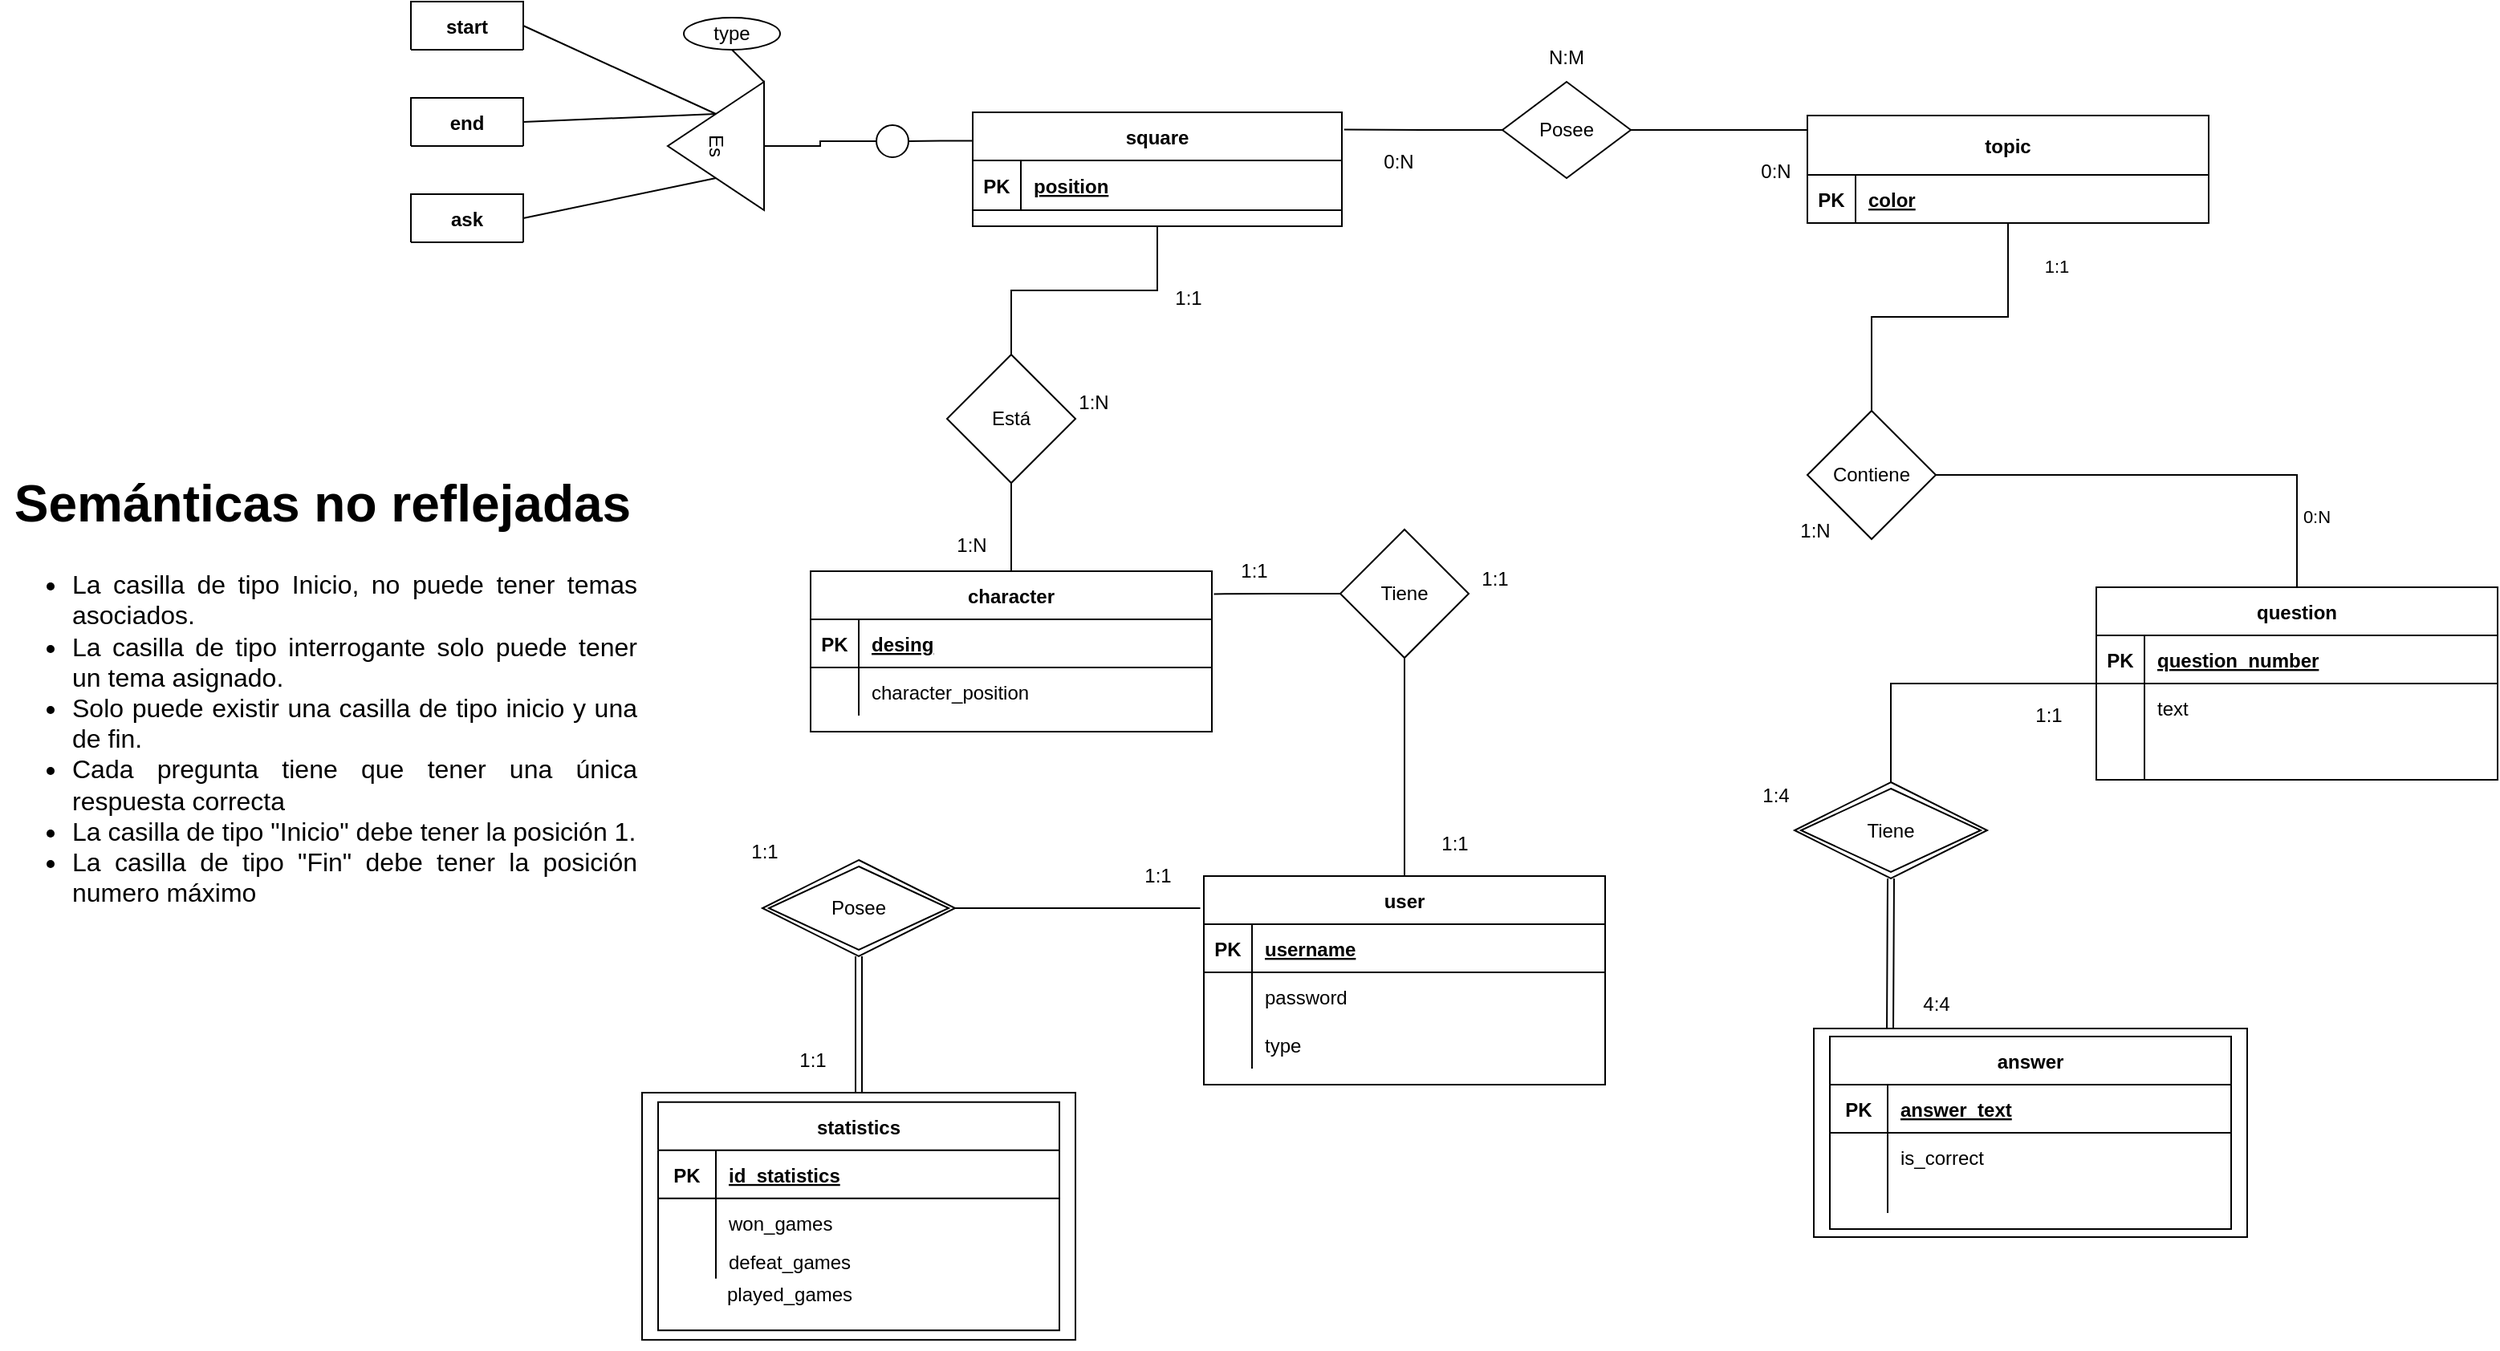 <mxfile version="19.0.3" type="device"><diagram id="R2lEEEUBdFMjLlhIrx00" name="Page-1"><mxGraphModel dx="730" dy="-766" grid="1" gridSize="10" guides="1" tooltips="1" connect="1" arrows="1" fold="1" page="1" pageScale="1" pageWidth="850" pageHeight="1100" math="0" shadow="0" extFonts="Permanent Marker^https://fonts.googleapis.com/css?family=Permanent+Marker"><root><mxCell id="0"/><mxCell id="1" parent="0"/><mxCell id="esXJmtbPwWbnL5drATfW-145" style="edgeStyle=orthogonalEdgeStyle;rounded=0;orthogonalLoop=1;jettySize=auto;html=1;endArrow=none;endFill=0;" parent="1" source="esXJmtbPwWbnL5drATfW-147" target="esXJmtbPwWbnL5drATfW-170" edge="1"><mxGeometry relative="1" as="geometry"/></mxCell><mxCell id="esXJmtbPwWbnL5drATfW-146" value="1:1" style="edgeLabel;html=1;align=center;verticalAlign=middle;resizable=0;points=[];" parent="esXJmtbPwWbnL5drATfW-145" vertex="1" connectable="0"><mxGeometry x="-0.71" relative="1" as="geometry"><mxPoint x="30" y="-3" as="offset"/></mxGeometry></mxCell><mxCell id="esXJmtbPwWbnL5drATfW-147" value="topic" style="shape=table;startSize=37;container=1;collapsible=1;childLayout=tableLayout;fixedRows=1;rowLines=0;fontStyle=1;align=center;resizeLast=1;" parent="1" vertex="1"><mxGeometry x="1545" y="1251" width="250" height="67" as="geometry"><mxRectangle x="1545" y="1251" width="60" height="30" as="alternateBounds"/></mxGeometry></mxCell><mxCell id="esXJmtbPwWbnL5drATfW-148" value="" style="shape=partialRectangle;collapsible=0;dropTarget=0;pointerEvents=0;fillColor=none;points=[[0,0.5],[1,0.5]];portConstraint=eastwest;top=0;left=0;right=0;bottom=1;" parent="esXJmtbPwWbnL5drATfW-147" vertex="1"><mxGeometry y="37" width="250" height="30" as="geometry"/></mxCell><mxCell id="esXJmtbPwWbnL5drATfW-149" value="PK" style="shape=partialRectangle;overflow=hidden;connectable=0;fillColor=none;top=0;left=0;bottom=0;right=0;fontStyle=1;" parent="esXJmtbPwWbnL5drATfW-148" vertex="1"><mxGeometry width="30" height="30" as="geometry"><mxRectangle width="30" height="30" as="alternateBounds"/></mxGeometry></mxCell><mxCell id="esXJmtbPwWbnL5drATfW-150" value="color" style="shape=partialRectangle;overflow=hidden;connectable=0;fillColor=none;top=0;left=0;bottom=0;right=0;align=left;spacingLeft=6;fontStyle=5;" parent="esXJmtbPwWbnL5drATfW-148" vertex="1"><mxGeometry x="30" width="220" height="30" as="geometry"><mxRectangle width="220" height="30" as="alternateBounds"/></mxGeometry></mxCell><mxCell id="esXJmtbPwWbnL5drATfW-157" style="edgeStyle=orthogonalEdgeStyle;rounded=0;orthogonalLoop=1;jettySize=auto;html=1;exitX=0;exitY=0.25;exitDx=0;exitDy=0;entryX=1;entryY=0.5;entryDx=0;entryDy=0;endArrow=none;endFill=0;" parent="1" source="esXJmtbPwWbnL5drATfW-158" target="esXJmtbPwWbnL5drATfW-172" edge="1"><mxGeometry relative="1" as="geometry"/></mxCell><mxCell id="esXJmtbPwWbnL5drATfW-158" value="square" style="shape=table;startSize=30;container=1;collapsible=1;childLayout=tableLayout;fixedRows=1;rowLines=0;fontStyle=1;align=center;resizeLast=1;" parent="1" vertex="1"><mxGeometry x="1025" y="1249" width="230" height="71" as="geometry"><mxRectangle x="-30" y="130" width="70" height="30" as="alternateBounds"/></mxGeometry></mxCell><mxCell id="esXJmtbPwWbnL5drATfW-159" value="" style="shape=partialRectangle;collapsible=0;dropTarget=0;pointerEvents=0;fillColor=none;points=[[0,0.5],[1,0.5]];portConstraint=eastwest;top=0;left=0;right=0;bottom=1;" parent="esXJmtbPwWbnL5drATfW-158" vertex="1"><mxGeometry y="30" width="230" height="31" as="geometry"/></mxCell><mxCell id="esXJmtbPwWbnL5drATfW-160" value="PK" style="shape=partialRectangle;overflow=hidden;connectable=0;fillColor=none;top=0;left=0;bottom=0;right=0;fontStyle=1;" parent="esXJmtbPwWbnL5drATfW-159" vertex="1"><mxGeometry width="30" height="31" as="geometry"><mxRectangle width="30" height="31" as="alternateBounds"/></mxGeometry></mxCell><mxCell id="esXJmtbPwWbnL5drATfW-161" value="position" style="shape=partialRectangle;overflow=hidden;connectable=0;fillColor=none;top=0;left=0;bottom=0;right=0;align=left;spacingLeft=6;fontStyle=5;" parent="esXJmtbPwWbnL5drATfW-159" vertex="1"><mxGeometry x="30" width="200" height="31" as="geometry"><mxRectangle width="200" height="31" as="alternateBounds"/></mxGeometry></mxCell><mxCell id="esXJmtbPwWbnL5drATfW-165" style="edgeStyle=orthogonalEdgeStyle;rounded=0;orthogonalLoop=1;jettySize=auto;html=1;entryX=-0.001;entryY=0.135;entryDx=0;entryDy=0;entryPerimeter=0;endArrow=none;endFill=0;" parent="1" source="esXJmtbPwWbnL5drATfW-167" target="esXJmtbPwWbnL5drATfW-147" edge="1"><mxGeometry relative="1" as="geometry"/></mxCell><mxCell id="esXJmtbPwWbnL5drATfW-166" style="edgeStyle=orthogonalEdgeStyle;rounded=0;orthogonalLoop=1;jettySize=auto;html=1;entryX=1.006;entryY=0.152;entryDx=0;entryDy=0;entryPerimeter=0;endArrow=none;endFill=0;" parent="1" source="esXJmtbPwWbnL5drATfW-167" target="esXJmtbPwWbnL5drATfW-158" edge="1"><mxGeometry relative="1" as="geometry"/></mxCell><mxCell id="esXJmtbPwWbnL5drATfW-167" value="Posee" style="rhombus;whiteSpace=wrap;html=1;" parent="1" vertex="1"><mxGeometry x="1355" y="1230" width="80" height="60" as="geometry"/></mxCell><mxCell id="esXJmtbPwWbnL5drATfW-168" style="edgeStyle=orthogonalEdgeStyle;rounded=0;orthogonalLoop=1;jettySize=auto;html=1;entryX=0.5;entryY=0;entryDx=0;entryDy=0;endArrow=none;endFill=0;" parent="1" source="esXJmtbPwWbnL5drATfW-170" target="esXJmtbPwWbnL5drATfW-194" edge="1"><mxGeometry relative="1" as="geometry"><mxPoint x="1723.4" y="1554.01" as="targetPoint"/></mxGeometry></mxCell><mxCell id="esXJmtbPwWbnL5drATfW-169" value="0:N" style="edgeLabel;html=1;align=center;verticalAlign=middle;resizable=0;points=[];" parent="esXJmtbPwWbnL5drATfW-168" vertex="1" connectable="0"><mxGeometry x="0.717" y="1" relative="1" as="geometry"><mxPoint x="11" y="-3" as="offset"/></mxGeometry></mxCell><mxCell id="esXJmtbPwWbnL5drATfW-170" value="Contiene" style="rhombus;whiteSpace=wrap;html=1;" parent="1" vertex="1"><mxGeometry x="1545" y="1435" width="80" height="80" as="geometry"/></mxCell><mxCell id="esXJmtbPwWbnL5drATfW-171" value="1:N" style="text;html=1;strokeColor=none;fillColor=none;align=center;verticalAlign=middle;whiteSpace=wrap;rounded=0;" parent="1" vertex="1"><mxGeometry x="1530" y="1495" width="40" height="30" as="geometry"/></mxCell><mxCell id="esXJmtbPwWbnL5drATfW-172" value="" style="ellipse;whiteSpace=wrap;html=1;aspect=fixed;rounded=0;shadow=0;sketch=0;strokeWidth=1;fillColor=default;" parent="1" vertex="1"><mxGeometry x="965" y="1257" width="20" height="20" as="geometry"/></mxCell><mxCell id="esXJmtbPwWbnL5drATfW-173" value="Tiene" style="shape=rhombus;double=1;perimeter=rhombusPerimeter;whiteSpace=wrap;html=1;align=center;rounded=0;labelBorderColor=none;fontFamily=Helvetica;fontSize=12;fontColor=default;startSize=30;strokeColor=default;strokeWidth=1;fillColor=default;gradientColor=none;" parent="1" vertex="1"><mxGeometry x="1537" y="1666.5" width="120" height="60" as="geometry"/></mxCell><mxCell id="esXJmtbPwWbnL5drATfW-174" style="edgeStyle=orthogonalEdgeStyle;rounded=0;orthogonalLoop=1;jettySize=auto;html=1;entryX=0.5;entryY=1;entryDx=0;entryDy=0;fontFamily=Helvetica;fontSize=12;fontColor=default;endArrow=none;endFill=0;startSize=30;" parent="1" source="esXJmtbPwWbnL5drATfW-175" target="esXJmtbPwWbnL5drATfW-220" edge="1"><mxGeometry relative="1" as="geometry"/></mxCell><mxCell id="esXJmtbPwWbnL5drATfW-175" value="character" style="shape=table;startSize=30;container=1;collapsible=1;childLayout=tableLayout;fixedRows=1;rowLines=0;fontStyle=1;align=center;resizeLast=1;" parent="1" vertex="1"><mxGeometry x="924" y="1535" width="250" height="100" as="geometry"><mxRectangle x="-131" y="420" width="81" height="30" as="alternateBounds"/></mxGeometry></mxCell><mxCell id="esXJmtbPwWbnL5drATfW-176" value="" style="shape=partialRectangle;collapsible=0;dropTarget=0;pointerEvents=0;fillColor=none;points=[[0,0.5],[1,0.5]];portConstraint=eastwest;top=0;left=0;right=0;bottom=1;" parent="esXJmtbPwWbnL5drATfW-175" vertex="1"><mxGeometry y="30" width="250" height="30" as="geometry"/></mxCell><mxCell id="esXJmtbPwWbnL5drATfW-177" value="PK" style="shape=partialRectangle;overflow=hidden;connectable=0;fillColor=none;top=0;left=0;bottom=0;right=0;fontStyle=1;" parent="esXJmtbPwWbnL5drATfW-176" vertex="1"><mxGeometry width="30" height="30" as="geometry"><mxRectangle width="30" height="30" as="alternateBounds"/></mxGeometry></mxCell><mxCell id="esXJmtbPwWbnL5drATfW-178" value="desing" style="shape=partialRectangle;overflow=hidden;connectable=0;fillColor=none;top=0;left=0;bottom=0;right=0;align=left;spacingLeft=6;fontStyle=5;" parent="esXJmtbPwWbnL5drATfW-176" vertex="1"><mxGeometry x="30" width="220" height="30" as="geometry"><mxRectangle width="220" height="30" as="alternateBounds"/></mxGeometry></mxCell><mxCell id="esXJmtbPwWbnL5drATfW-179" value="" style="shape=partialRectangle;collapsible=0;dropTarget=0;pointerEvents=0;fillColor=none;points=[[0,0.5],[1,0.5]];portConstraint=eastwest;top=0;left=0;right=0;bottom=0;" parent="esXJmtbPwWbnL5drATfW-175" vertex="1"><mxGeometry y="60" width="250" height="30" as="geometry"/></mxCell><mxCell id="esXJmtbPwWbnL5drATfW-180" value="" style="shape=partialRectangle;overflow=hidden;connectable=0;fillColor=none;top=0;left=0;bottom=0;right=0;" parent="esXJmtbPwWbnL5drATfW-179" vertex="1"><mxGeometry width="30" height="30" as="geometry"><mxRectangle width="30" height="30" as="alternateBounds"/></mxGeometry></mxCell><mxCell id="esXJmtbPwWbnL5drATfW-181" value="character_position" style="shape=partialRectangle;overflow=hidden;connectable=0;fillColor=none;top=0;left=0;bottom=0;right=0;align=left;spacingLeft=6;" parent="esXJmtbPwWbnL5drATfW-179" vertex="1"><mxGeometry x="30" width="220" height="30" as="geometry"><mxRectangle width="220" height="30" as="alternateBounds"/></mxGeometry></mxCell><mxCell id="esXJmtbPwWbnL5drATfW-182" style="edgeStyle=orthogonalEdgeStyle;rounded=0;orthogonalLoop=1;jettySize=auto;html=1;entryX=0.5;entryY=1;entryDx=0;entryDy=0;fontFamily=Helvetica;fontSize=12;fontColor=default;endArrow=none;endFill=0;startSize=30;" parent="1" source="esXJmtbPwWbnL5drATfW-183" target="esXJmtbPwWbnL5drATfW-218" edge="1"><mxGeometry relative="1" as="geometry"/></mxCell><mxCell id="esXJmtbPwWbnL5drATfW-183" value="user" style="shape=table;startSize=30;container=1;collapsible=1;childLayout=tableLayout;fixedRows=1;rowLines=0;fontStyle=1;align=center;resizeLast=1;" parent="1" vertex="1"><mxGeometry x="1169" y="1725" width="250" height="130" as="geometry"><mxRectangle x="114" y="610" width="80" height="30" as="alternateBounds"/></mxGeometry></mxCell><mxCell id="esXJmtbPwWbnL5drATfW-184" value="" style="shape=partialRectangle;collapsible=0;dropTarget=0;pointerEvents=0;fillColor=none;points=[[0,0.5],[1,0.5]];portConstraint=eastwest;top=0;left=0;right=0;bottom=1;" parent="esXJmtbPwWbnL5drATfW-183" vertex="1"><mxGeometry y="30" width="250" height="30" as="geometry"/></mxCell><mxCell id="esXJmtbPwWbnL5drATfW-185" value="PK" style="shape=partialRectangle;overflow=hidden;connectable=0;fillColor=none;top=0;left=0;bottom=0;right=0;fontStyle=1;" parent="esXJmtbPwWbnL5drATfW-184" vertex="1"><mxGeometry width="30" height="30" as="geometry"><mxRectangle width="30" height="30" as="alternateBounds"/></mxGeometry></mxCell><mxCell id="esXJmtbPwWbnL5drATfW-186" value="username" style="shape=partialRectangle;overflow=hidden;connectable=0;fillColor=none;top=0;left=0;bottom=0;right=0;align=left;spacingLeft=6;fontStyle=5;" parent="esXJmtbPwWbnL5drATfW-184" vertex="1"><mxGeometry x="30" width="220" height="30" as="geometry"><mxRectangle width="220" height="30" as="alternateBounds"/></mxGeometry></mxCell><mxCell id="esXJmtbPwWbnL5drATfW-187" value="" style="shape=partialRectangle;collapsible=0;dropTarget=0;pointerEvents=0;fillColor=none;points=[[0,0.5],[1,0.5]];portConstraint=eastwest;top=0;left=0;right=0;bottom=0;" parent="esXJmtbPwWbnL5drATfW-183" vertex="1"><mxGeometry y="60" width="250" height="30" as="geometry"/></mxCell><mxCell id="esXJmtbPwWbnL5drATfW-188" value="" style="shape=partialRectangle;overflow=hidden;connectable=0;fillColor=none;top=0;left=0;bottom=0;right=0;" parent="esXJmtbPwWbnL5drATfW-187" vertex="1"><mxGeometry width="30" height="30" as="geometry"><mxRectangle width="30" height="30" as="alternateBounds"/></mxGeometry></mxCell><mxCell id="esXJmtbPwWbnL5drATfW-189" value="password" style="shape=partialRectangle;overflow=hidden;connectable=0;fillColor=none;top=0;left=0;bottom=0;right=0;align=left;spacingLeft=6;" parent="esXJmtbPwWbnL5drATfW-187" vertex="1"><mxGeometry x="30" width="220" height="30" as="geometry"><mxRectangle width="220" height="30" as="alternateBounds"/></mxGeometry></mxCell><mxCell id="esXJmtbPwWbnL5drATfW-190" value="" style="shape=partialRectangle;collapsible=0;dropTarget=0;pointerEvents=0;fillColor=none;points=[[0,0.5],[1,0.5]];portConstraint=eastwest;top=0;left=0;right=0;bottom=0;" parent="esXJmtbPwWbnL5drATfW-183" vertex="1"><mxGeometry y="90" width="250" height="30" as="geometry"/></mxCell><mxCell id="esXJmtbPwWbnL5drATfW-191" value="" style="shape=partialRectangle;overflow=hidden;connectable=0;fillColor=none;top=0;left=0;bottom=0;right=0;" parent="esXJmtbPwWbnL5drATfW-190" vertex="1"><mxGeometry width="30" height="30" as="geometry"><mxRectangle width="30" height="30" as="alternateBounds"/></mxGeometry></mxCell><mxCell id="esXJmtbPwWbnL5drATfW-192" value="type" style="shape=partialRectangle;overflow=hidden;connectable=0;fillColor=none;top=0;left=0;bottom=0;right=0;align=left;spacingLeft=6;" parent="esXJmtbPwWbnL5drATfW-190" vertex="1"><mxGeometry x="30" width="220" height="30" as="geometry"><mxRectangle width="220" height="30" as="alternateBounds"/></mxGeometry></mxCell><mxCell id="esXJmtbPwWbnL5drATfW-193" style="edgeStyle=orthogonalEdgeStyle;rounded=0;orthogonalLoop=1;jettySize=auto;html=1;entryX=0.5;entryY=0;entryDx=0;entryDy=0;fontFamily=Helvetica;fontSize=12;fontColor=default;endArrow=none;endFill=0;startSize=30;" parent="1" source="esXJmtbPwWbnL5drATfW-194" target="esXJmtbPwWbnL5drATfW-173" edge="1"><mxGeometry relative="1" as="geometry"/></mxCell><mxCell id="esXJmtbPwWbnL5drATfW-194" value="question" style="shape=table;startSize=30;container=1;collapsible=1;childLayout=tableLayout;fixedRows=1;rowLines=0;fontStyle=1;align=center;resizeLast=1;" parent="1" vertex="1"><mxGeometry x="1725" y="1545" width="250" height="120" as="geometry"><mxRectangle x="670" y="430" width="80" height="30" as="alternateBounds"/></mxGeometry></mxCell><mxCell id="esXJmtbPwWbnL5drATfW-195" value="" style="shape=partialRectangle;collapsible=0;dropTarget=0;pointerEvents=0;fillColor=none;points=[[0,0.5],[1,0.5]];portConstraint=eastwest;top=0;left=0;right=0;bottom=1;" parent="esXJmtbPwWbnL5drATfW-194" vertex="1"><mxGeometry y="30" width="250" height="30" as="geometry"/></mxCell><mxCell id="esXJmtbPwWbnL5drATfW-196" value="PK" style="shape=partialRectangle;overflow=hidden;connectable=0;fillColor=none;top=0;left=0;bottom=0;right=0;fontStyle=1;" parent="esXJmtbPwWbnL5drATfW-195" vertex="1"><mxGeometry width="30" height="30" as="geometry"><mxRectangle width="30" height="30" as="alternateBounds"/></mxGeometry></mxCell><mxCell id="esXJmtbPwWbnL5drATfW-197" value="question_number" style="shape=partialRectangle;overflow=hidden;connectable=0;fillColor=none;top=0;left=0;bottom=0;right=0;align=left;spacingLeft=6;fontStyle=5;" parent="esXJmtbPwWbnL5drATfW-195" vertex="1"><mxGeometry x="30" width="220" height="30" as="geometry"><mxRectangle width="220" height="30" as="alternateBounds"/></mxGeometry></mxCell><mxCell id="esXJmtbPwWbnL5drATfW-198" value="" style="shape=partialRectangle;collapsible=0;dropTarget=0;pointerEvents=0;fillColor=none;points=[[0,0.5],[1,0.5]];portConstraint=eastwest;top=0;left=0;right=0;bottom=0;" parent="esXJmtbPwWbnL5drATfW-194" vertex="1"><mxGeometry y="60" width="250" height="30" as="geometry"/></mxCell><mxCell id="esXJmtbPwWbnL5drATfW-199" value="" style="shape=partialRectangle;overflow=hidden;connectable=0;fillColor=none;top=0;left=0;bottom=0;right=0;" parent="esXJmtbPwWbnL5drATfW-198" vertex="1"><mxGeometry width="30" height="30" as="geometry"><mxRectangle width="30" height="30" as="alternateBounds"/></mxGeometry></mxCell><mxCell id="esXJmtbPwWbnL5drATfW-200" value="text" style="shape=partialRectangle;overflow=hidden;connectable=0;fillColor=none;top=0;left=0;bottom=0;right=0;align=left;spacingLeft=6;" parent="esXJmtbPwWbnL5drATfW-198" vertex="1"><mxGeometry x="30" width="220" height="30" as="geometry"><mxRectangle width="220" height="30" as="alternateBounds"/></mxGeometry></mxCell><mxCell id="esXJmtbPwWbnL5drATfW-201" value="" style="shape=partialRectangle;collapsible=0;dropTarget=0;pointerEvents=0;fillColor=none;points=[[0,0.5],[1,0.5]];portConstraint=eastwest;top=0;left=0;right=0;bottom=0;" parent="esXJmtbPwWbnL5drATfW-194" vertex="1"><mxGeometry y="90" width="250" height="30" as="geometry"/></mxCell><mxCell id="esXJmtbPwWbnL5drATfW-202" value="" style="shape=partialRectangle;overflow=hidden;connectable=0;fillColor=none;top=0;left=0;bottom=0;right=0;" parent="esXJmtbPwWbnL5drATfW-201" vertex="1"><mxGeometry width="30" height="30" as="geometry"><mxRectangle width="30" height="30" as="alternateBounds"/></mxGeometry></mxCell><mxCell id="esXJmtbPwWbnL5drATfW-203" value="" style="shape=partialRectangle;overflow=hidden;connectable=0;fillColor=none;top=0;left=0;bottom=0;right=0;align=left;spacingLeft=6;" parent="esXJmtbPwWbnL5drATfW-201" vertex="1"><mxGeometry x="30" width="220" height="30" as="geometry"><mxRectangle width="220" height="30" as="alternateBounds"/></mxGeometry></mxCell><mxCell id="esXJmtbPwWbnL5drATfW-204" value="" style="group" parent="1" vertex="1" connectable="0"><mxGeometry x="1549" y="1820" width="270" height="135" as="geometry"/></mxCell><mxCell id="esXJmtbPwWbnL5drATfW-205" value="" style="whiteSpace=wrap;html=1;align=center;rounded=0;labelBorderColor=none;fontFamily=Helvetica;fontSize=12;fontColor=default;startSize=30;strokeColor=default;strokeWidth=1;fillColor=default;gradientColor=none;" parent="esXJmtbPwWbnL5drATfW-204" vertex="1"><mxGeometry width="270" height="130" as="geometry"/></mxCell><mxCell id="esXJmtbPwWbnL5drATfW-206" value="answer" style="shape=table;startSize=30;container=1;collapsible=1;childLayout=tableLayout;fixedRows=1;rowLines=0;fontStyle=1;align=center;resizeLast=1;" parent="esXJmtbPwWbnL5drATfW-204" vertex="1"><mxGeometry x="10" y="5" width="250" height="120" as="geometry"><mxRectangle x="10" y="5" width="80" height="30" as="alternateBounds"/></mxGeometry></mxCell><mxCell id="esXJmtbPwWbnL5drATfW-207" value="" style="shape=partialRectangle;collapsible=0;dropTarget=0;pointerEvents=0;fillColor=none;points=[[0,0.5],[1,0.5]];portConstraint=eastwest;top=0;left=0;right=0;bottom=1;" parent="esXJmtbPwWbnL5drATfW-206" vertex="1"><mxGeometry y="30" width="250" height="30" as="geometry"/></mxCell><mxCell id="esXJmtbPwWbnL5drATfW-208" value="PK" style="shape=partialRectangle;overflow=hidden;connectable=0;fillColor=none;top=0;left=0;bottom=0;right=0;fontStyle=1;" parent="esXJmtbPwWbnL5drATfW-207" vertex="1"><mxGeometry width="36" height="30" as="geometry"><mxRectangle width="36" height="30" as="alternateBounds"/></mxGeometry></mxCell><mxCell id="esXJmtbPwWbnL5drATfW-209" value="answer_text" style="shape=partialRectangle;overflow=hidden;connectable=0;fillColor=none;top=0;left=0;bottom=0;right=0;align=left;spacingLeft=6;fontStyle=5;" parent="esXJmtbPwWbnL5drATfW-207" vertex="1"><mxGeometry x="36" width="214" height="30" as="geometry"><mxRectangle width="214" height="30" as="alternateBounds"/></mxGeometry></mxCell><mxCell id="esXJmtbPwWbnL5drATfW-210" value="" style="shape=partialRectangle;collapsible=0;dropTarget=0;pointerEvents=0;fillColor=none;points=[[0,0.5],[1,0.5]];portConstraint=eastwest;top=0;left=0;right=0;bottom=0;" parent="esXJmtbPwWbnL5drATfW-206" vertex="1"><mxGeometry y="60" width="250" height="30" as="geometry"/></mxCell><mxCell id="esXJmtbPwWbnL5drATfW-211" value="" style="shape=partialRectangle;overflow=hidden;connectable=0;fillColor=none;top=0;left=0;bottom=0;right=0;" parent="esXJmtbPwWbnL5drATfW-210" vertex="1"><mxGeometry width="36" height="30" as="geometry"><mxRectangle width="36" height="30" as="alternateBounds"/></mxGeometry></mxCell><mxCell id="esXJmtbPwWbnL5drATfW-212" value="is_correct" style="shape=partialRectangle;overflow=hidden;connectable=0;fillColor=none;top=0;left=0;bottom=0;right=0;align=left;spacingLeft=6;" parent="esXJmtbPwWbnL5drATfW-210" vertex="1"><mxGeometry x="36" width="214" height="30" as="geometry"><mxRectangle width="214" height="30" as="alternateBounds"/></mxGeometry></mxCell><mxCell id="esXJmtbPwWbnL5drATfW-213" value="" style="shape=partialRectangle;collapsible=0;dropTarget=0;pointerEvents=0;fillColor=none;points=[[0,0.5],[1,0.5]];portConstraint=eastwest;top=0;left=0;right=0;bottom=0;" parent="esXJmtbPwWbnL5drATfW-206" vertex="1"><mxGeometry y="90" width="250" height="20" as="geometry"/></mxCell><mxCell id="esXJmtbPwWbnL5drATfW-214" value="" style="shape=partialRectangle;overflow=hidden;connectable=0;fillColor=none;top=0;left=0;bottom=0;right=0;" parent="esXJmtbPwWbnL5drATfW-213" vertex="1"><mxGeometry width="36" height="20" as="geometry"><mxRectangle width="36" height="20" as="alternateBounds"/></mxGeometry></mxCell><mxCell id="esXJmtbPwWbnL5drATfW-215" value="" style="shape=partialRectangle;overflow=hidden;connectable=0;fillColor=none;top=0;left=0;bottom=0;right=0;align=left;spacingLeft=6;" parent="esXJmtbPwWbnL5drATfW-213" vertex="1"><mxGeometry x="36" width="214" height="20" as="geometry"><mxRectangle width="214" height="20" as="alternateBounds"/></mxGeometry></mxCell><mxCell id="esXJmtbPwWbnL5drATfW-216" value="" style="shape=link;html=1;rounded=0;fontFamily=Helvetica;fontSize=12;fontColor=default;endArrow=none;endFill=0;startSize=30;entryX=0.5;entryY=1;entryDx=0;entryDy=0;exitX=0.176;exitY=-0.003;exitDx=0;exitDy=0;exitPerimeter=0;" parent="1" source="esXJmtbPwWbnL5drATfW-205" target="esXJmtbPwWbnL5drATfW-173" edge="1"><mxGeometry relative="1" as="geometry"><mxPoint x="1505" y="1805" as="sourcePoint"/><mxPoint x="1665" y="1805" as="targetPoint"/></mxGeometry></mxCell><mxCell id="esXJmtbPwWbnL5drATfW-217" style="edgeStyle=orthogonalEdgeStyle;rounded=0;orthogonalLoop=1;jettySize=auto;html=1;entryX=1.005;entryY=0.142;entryDx=0;entryDy=0;entryPerimeter=0;fontFamily=Helvetica;fontSize=12;fontColor=default;endArrow=none;endFill=0;startSize=30;" parent="1" source="esXJmtbPwWbnL5drATfW-218" target="esXJmtbPwWbnL5drATfW-175" edge="1"><mxGeometry relative="1" as="geometry"/></mxCell><mxCell id="esXJmtbPwWbnL5drATfW-218" value="&lt;span style=&quot;font-weight: normal&quot;&gt;Tiene&lt;/span&gt;" style="rhombus;whiteSpace=wrap;html=1;startSize=30;fontStyle=1;" parent="1" vertex="1"><mxGeometry x="1254" y="1509" width="80" height="80" as="geometry"/></mxCell><mxCell id="esXJmtbPwWbnL5drATfW-219" style="edgeStyle=orthogonalEdgeStyle;rounded=0;orthogonalLoop=1;jettySize=auto;html=1;entryX=0.5;entryY=1;entryDx=0;entryDy=0;fontFamily=Helvetica;fontSize=12;fontColor=default;endArrow=none;endFill=0;startSize=30;" parent="1" source="esXJmtbPwWbnL5drATfW-220" target="esXJmtbPwWbnL5drATfW-158" edge="1"><mxGeometry relative="1" as="geometry"/></mxCell><mxCell id="esXJmtbPwWbnL5drATfW-220" value="&lt;span style=&quot;font-weight: normal&quot;&gt;Está&lt;/span&gt;" style="rhombus;whiteSpace=wrap;html=1;startSize=30;fontStyle=1;" parent="1" vertex="1"><mxGeometry x="1009" y="1400" width="80" height="80" as="geometry"/></mxCell><mxCell id="esXJmtbPwWbnL5drATfW-221" value="1:1" style="text;html=1;align=center;verticalAlign=middle;resizable=0;points=[];autosize=1;strokeColor=none;fillColor=none;fontSize=12;fontFamily=Helvetica;fontColor=default;" parent="1" vertex="1"><mxGeometry x="1310" y="1695" width="30" height="20" as="geometry"/></mxCell><mxCell id="esXJmtbPwWbnL5drATfW-222" value="1:1" style="text;html=1;align=center;verticalAlign=middle;resizable=0;points=[];autosize=1;strokeColor=none;fillColor=none;fontSize=12;fontFamily=Helvetica;fontColor=default;" parent="1" vertex="1"><mxGeometry x="1185" y="1525" width="30" height="20" as="geometry"/></mxCell><mxCell id="esXJmtbPwWbnL5drATfW-223" value="1:1" style="text;html=1;align=center;verticalAlign=middle;resizable=0;points=[];autosize=1;strokeColor=none;fillColor=none;fontSize=12;fontFamily=Helvetica;fontColor=default;" parent="1" vertex="1"><mxGeometry x="1144" y="1355" width="30" height="20" as="geometry"/></mxCell><mxCell id="esXJmtbPwWbnL5drATfW-224" value="1:N" style="text;html=1;align=center;verticalAlign=middle;resizable=0;points=[];autosize=1;strokeColor=none;fillColor=none;fontSize=12;fontFamily=Helvetica;fontColor=default;" parent="1" vertex="1"><mxGeometry x="1009" y="1509" width="30" height="20" as="geometry"/></mxCell><mxCell id="esXJmtbPwWbnL5drATfW-225" style="edgeStyle=orthogonalEdgeStyle;rounded=0;orthogonalLoop=1;jettySize=auto;html=1;exitX=0;exitY=0.5;exitDx=0;exitDy=0;entryX=0;entryY=0.5;entryDx=0;entryDy=0;endArrow=none;endFill=0;startArrow=none;" parent="1" source="esXJmtbPwWbnL5drATfW-172" target="esXJmtbPwWbnL5drATfW-228" edge="1"><mxGeometry relative="1" as="geometry"/></mxCell><mxCell id="esXJmtbPwWbnL5drATfW-226" value="" style="group" parent="1" vertex="1" connectable="0"><mxGeometry x="630" y="1180" width="295" height="210" as="geometry"/></mxCell><mxCell id="esXJmtbPwWbnL5drATfW-263" value="" style="endArrow=none;html=1;rounded=0;fontFamily=Helvetica;fontSize=12;fontColor=default;startSize=30;entryX=0.5;entryY=1;entryDx=0;entryDy=0;" parent="esXJmtbPwWbnL5drATfW-226" target="esXJmtbPwWbnL5drATfW-262" edge="1"><mxGeometry width="50" height="50" relative="1" as="geometry"><mxPoint x="265" y="50" as="sourcePoint"/><mxPoint x="265" y="130" as="targetPoint"/></mxGeometry></mxCell><mxCell id="esXJmtbPwWbnL5drATfW-228" value="Es" style="triangle;whiteSpace=wrap;html=1;rounded=0;shadow=0;sketch=0;strokeWidth=1;fillColor=default;rotation=-180;horizontal=0;verticalAlign=middle;textDirection=ltr;" parent="esXJmtbPwWbnL5drATfW-226" vertex="1"><mxGeometry x="205" y="50" width="60" height="80" as="geometry"/></mxCell><mxCell id="esXJmtbPwWbnL5drATfW-229" value="start" style="shape=table;startSize=30;container=1;collapsible=1;childLayout=tableLayout;fixedRows=1;rowLines=0;fontStyle=1;align=center;resizeLast=1;" parent="esXJmtbPwWbnL5drATfW-226" vertex="1" collapsed="1"><mxGeometry x="45" width="70" height="30" as="geometry"><mxRectangle x="-60" y="125" width="250" height="100" as="alternateBounds"/></mxGeometry></mxCell><mxCell id="esXJmtbPwWbnL5drATfW-230" value="" style="shape=partialRectangle;collapsible=0;dropTarget=0;pointerEvents=0;fillColor=none;points=[[0,0.5],[1,0.5]];portConstraint=eastwest;top=0;left=0;right=0;bottom=1;" parent="esXJmtbPwWbnL5drATfW-229" vertex="1"><mxGeometry y="30" width="250" height="30" as="geometry"/></mxCell><mxCell id="esXJmtbPwWbnL5drATfW-231" value="PK" style="shape=partialRectangle;overflow=hidden;connectable=0;fillColor=none;top=0;left=0;bottom=0;right=0;fontStyle=1;" parent="esXJmtbPwWbnL5drATfW-230" vertex="1"><mxGeometry width="30" height="30" as="geometry"><mxRectangle width="30" height="30" as="alternateBounds"/></mxGeometry></mxCell><mxCell id="esXJmtbPwWbnL5drATfW-232" value="customer_id int NOT NULL " style="shape=partialRectangle;overflow=hidden;connectable=0;fillColor=none;top=0;left=0;bottom=0;right=0;align=left;spacingLeft=6;fontStyle=5;" parent="esXJmtbPwWbnL5drATfW-230" vertex="1"><mxGeometry x="30" width="220" height="30" as="geometry"><mxRectangle width="220" height="30" as="alternateBounds"/></mxGeometry></mxCell><mxCell id="esXJmtbPwWbnL5drATfW-233" value="" style="shape=partialRectangle;collapsible=0;dropTarget=0;pointerEvents=0;fillColor=none;points=[[0,0.5],[1,0.5]];portConstraint=eastwest;top=0;left=0;right=0;bottom=0;" parent="esXJmtbPwWbnL5drATfW-229" vertex="1"><mxGeometry y="60" width="250" height="30" as="geometry"/></mxCell><mxCell id="esXJmtbPwWbnL5drATfW-234" value="" style="shape=partialRectangle;overflow=hidden;connectable=0;fillColor=none;top=0;left=0;bottom=0;right=0;" parent="esXJmtbPwWbnL5drATfW-233" vertex="1"><mxGeometry width="30" height="30" as="geometry"><mxRectangle width="30" height="30" as="alternateBounds"/></mxGeometry></mxCell><mxCell id="esXJmtbPwWbnL5drATfW-235" value="customer_name char(50) NOT NULL" style="shape=partialRectangle;overflow=hidden;connectable=0;fillColor=none;top=0;left=0;bottom=0;right=0;align=left;spacingLeft=6;" parent="esXJmtbPwWbnL5drATfW-233" vertex="1"><mxGeometry x="30" width="220" height="30" as="geometry"><mxRectangle width="220" height="30" as="alternateBounds"/></mxGeometry></mxCell><mxCell id="esXJmtbPwWbnL5drATfW-236" value="end" style="shape=table;startSize=30;container=1;collapsible=1;childLayout=tableLayout;fixedRows=1;rowLines=0;fontStyle=1;align=center;resizeLast=1;" parent="esXJmtbPwWbnL5drATfW-226" vertex="1" collapsed="1"><mxGeometry x="45" y="60" width="70" height="30" as="geometry"><mxRectangle x="45" y="60" width="250" height="100" as="alternateBounds"/></mxGeometry></mxCell><mxCell id="esXJmtbPwWbnL5drATfW-237" value="" style="shape=partialRectangle;collapsible=0;dropTarget=0;pointerEvents=0;fillColor=none;points=[[0,0.5],[1,0.5]];portConstraint=eastwest;top=0;left=0;right=0;bottom=1;" parent="esXJmtbPwWbnL5drATfW-236" vertex="1"><mxGeometry y="30" width="250" height="30" as="geometry"/></mxCell><mxCell id="esXJmtbPwWbnL5drATfW-238" value="PK" style="shape=partialRectangle;overflow=hidden;connectable=0;fillColor=none;top=0;left=0;bottom=0;right=0;fontStyle=1;" parent="esXJmtbPwWbnL5drATfW-237" vertex="1"><mxGeometry width="30" height="30" as="geometry"><mxRectangle width="30" height="30" as="alternateBounds"/></mxGeometry></mxCell><mxCell id="esXJmtbPwWbnL5drATfW-239" value="customer_id int NOT NULL " style="shape=partialRectangle;overflow=hidden;connectable=0;fillColor=none;top=0;left=0;bottom=0;right=0;align=left;spacingLeft=6;fontStyle=5;" parent="esXJmtbPwWbnL5drATfW-237" vertex="1"><mxGeometry x="30" width="220" height="30" as="geometry"><mxRectangle width="220" height="30" as="alternateBounds"/></mxGeometry></mxCell><mxCell id="esXJmtbPwWbnL5drATfW-240" value="" style="shape=partialRectangle;collapsible=0;dropTarget=0;pointerEvents=0;fillColor=none;points=[[0,0.5],[1,0.5]];portConstraint=eastwest;top=0;left=0;right=0;bottom=0;" parent="esXJmtbPwWbnL5drATfW-236" vertex="1"><mxGeometry y="60" width="250" height="30" as="geometry"/></mxCell><mxCell id="esXJmtbPwWbnL5drATfW-241" value="" style="shape=partialRectangle;overflow=hidden;connectable=0;fillColor=none;top=0;left=0;bottom=0;right=0;" parent="esXJmtbPwWbnL5drATfW-240" vertex="1"><mxGeometry width="30" height="30" as="geometry"><mxRectangle width="30" height="30" as="alternateBounds"/></mxGeometry></mxCell><mxCell id="esXJmtbPwWbnL5drATfW-242" value="customer_name char(50) NOT NULL" style="shape=partialRectangle;overflow=hidden;connectable=0;fillColor=none;top=0;left=0;bottom=0;right=0;align=left;spacingLeft=6;" parent="esXJmtbPwWbnL5drATfW-240" vertex="1"><mxGeometry x="30" width="220" height="30" as="geometry"><mxRectangle width="220" height="30" as="alternateBounds"/></mxGeometry></mxCell><mxCell id="esXJmtbPwWbnL5drATfW-243" value="ask" style="shape=table;startSize=30;container=1;collapsible=1;childLayout=tableLayout;fixedRows=1;rowLines=0;fontStyle=1;align=center;resizeLast=1;" parent="esXJmtbPwWbnL5drATfW-226" vertex="1" collapsed="1"><mxGeometry x="45" y="120" width="70" height="30" as="geometry"><mxRectangle x="-60" y="125" width="250" height="100" as="alternateBounds"/></mxGeometry></mxCell><mxCell id="esXJmtbPwWbnL5drATfW-244" value="" style="shape=partialRectangle;collapsible=0;dropTarget=0;pointerEvents=0;fillColor=none;points=[[0,0.5],[1,0.5]];portConstraint=eastwest;top=0;left=0;right=0;bottom=1;" parent="esXJmtbPwWbnL5drATfW-243" vertex="1"><mxGeometry y="30" width="250" height="30" as="geometry"/></mxCell><mxCell id="esXJmtbPwWbnL5drATfW-245" value="PK" style="shape=partialRectangle;overflow=hidden;connectable=0;fillColor=none;top=0;left=0;bottom=0;right=0;fontStyle=1;" parent="esXJmtbPwWbnL5drATfW-244" vertex="1"><mxGeometry width="30" height="30" as="geometry"><mxRectangle width="30" height="30" as="alternateBounds"/></mxGeometry></mxCell><mxCell id="esXJmtbPwWbnL5drATfW-246" value="customer_id int NOT NULL " style="shape=partialRectangle;overflow=hidden;connectable=0;fillColor=none;top=0;left=0;bottom=0;right=0;align=left;spacingLeft=6;fontStyle=5;" parent="esXJmtbPwWbnL5drATfW-244" vertex="1"><mxGeometry x="30" width="220" height="30" as="geometry"><mxRectangle width="220" height="30" as="alternateBounds"/></mxGeometry></mxCell><mxCell id="esXJmtbPwWbnL5drATfW-247" value="" style="shape=partialRectangle;collapsible=0;dropTarget=0;pointerEvents=0;fillColor=none;points=[[0,0.5],[1,0.5]];portConstraint=eastwest;top=0;left=0;right=0;bottom=0;" parent="esXJmtbPwWbnL5drATfW-243" vertex="1"><mxGeometry y="60" width="250" height="30" as="geometry"/></mxCell><mxCell id="esXJmtbPwWbnL5drATfW-248" value="" style="shape=partialRectangle;overflow=hidden;connectable=0;fillColor=none;top=0;left=0;bottom=0;right=0;" parent="esXJmtbPwWbnL5drATfW-247" vertex="1"><mxGeometry width="30" height="30" as="geometry"><mxRectangle width="30" height="30" as="alternateBounds"/></mxGeometry></mxCell><mxCell id="esXJmtbPwWbnL5drATfW-249" value="customer_name char(50) NOT NULL" style="shape=partialRectangle;overflow=hidden;connectable=0;fillColor=none;top=0;left=0;bottom=0;right=0;align=left;spacingLeft=6;" parent="esXJmtbPwWbnL5drATfW-247" vertex="1"><mxGeometry x="30" width="220" height="30" as="geometry"><mxRectangle width="220" height="30" as="alternateBounds"/></mxGeometry></mxCell><mxCell id="esXJmtbPwWbnL5drATfW-259" value="" style="endArrow=none;html=1;rounded=0;exitX=1;exitY=0.5;exitDx=0;exitDy=0;entryX=0.5;entryY=0;entryDx=0;entryDy=0;" parent="esXJmtbPwWbnL5drATfW-226" source="esXJmtbPwWbnL5drATfW-243" target="esXJmtbPwWbnL5drATfW-228" edge="1"><mxGeometry width="50" height="50" relative="1" as="geometry"><mxPoint x="85" y="195" as="sourcePoint"/><mxPoint x="205" y="110" as="targetPoint"/></mxGeometry></mxCell><mxCell id="esXJmtbPwWbnL5drATfW-260" value="" style="endArrow=none;html=1;rounded=0;exitX=1;exitY=0.5;exitDx=0;exitDy=0;" parent="esXJmtbPwWbnL5drATfW-226" source="esXJmtbPwWbnL5drATfW-229" edge="1"><mxGeometry width="50" height="50" relative="1" as="geometry"><mxPoint x="45" y="60" as="sourcePoint"/><mxPoint x="235" y="70" as="targetPoint"/></mxGeometry></mxCell><mxCell id="esXJmtbPwWbnL5drATfW-261" value="" style="endArrow=none;html=1;rounded=0;exitX=1;exitY=0.5;exitDx=0;exitDy=0;" parent="esXJmtbPwWbnL5drATfW-226" source="esXJmtbPwWbnL5drATfW-236" edge="1"><mxGeometry width="50" height="50" relative="1" as="geometry"><mxPoint x="85" y="140" as="sourcePoint"/><mxPoint x="235" y="70" as="targetPoint"/></mxGeometry></mxCell><mxCell id="esXJmtbPwWbnL5drATfW-262" value="type" style="ellipse;whiteSpace=wrap;html=1;rounded=0;shadow=0;sketch=0;strokeWidth=1;" parent="esXJmtbPwWbnL5drATfW-226" vertex="1"><mxGeometry x="215" y="10" width="60" height="20" as="geometry"/></mxCell><mxCell id="esXJmtbPwWbnL5drATfW-264" value="0:N" style="text;html=1;align=center;verticalAlign=middle;resizable=0;points=[];autosize=1;strokeColor=none;fillColor=none;fontSize=12;fontFamily=Helvetica;fontColor=default;" parent="1" vertex="1"><mxGeometry x="1275" y="1270" width="30" height="20" as="geometry"/></mxCell><mxCell id="esXJmtbPwWbnL5drATfW-265" value="0:N" style="text;html=1;align=center;verticalAlign=middle;resizable=0;points=[];autosize=1;strokeColor=none;fillColor=none;fontSize=12;fontFamily=Helvetica;fontColor=default;" parent="1" vertex="1"><mxGeometry x="1510" y="1276" width="30" height="20" as="geometry"/></mxCell><mxCell id="esXJmtbPwWbnL5drATfW-266" value="1:1" style="text;html=1;align=center;verticalAlign=middle;resizable=0;points=[];autosize=1;strokeColor=none;fillColor=none;fontSize=12;fontFamily=Helvetica;fontColor=default;" parent="1" vertex="1"><mxGeometry x="1680" y="1615" width="30" height="20" as="geometry"/></mxCell><mxCell id="esXJmtbPwWbnL5drATfW-267" value="4:4" style="text;html=1;align=center;verticalAlign=middle;resizable=0;points=[];autosize=1;strokeColor=none;fillColor=none;fontSize=12;fontFamily=Helvetica;fontColor=default;" parent="1" vertex="1"><mxGeometry x="1610" y="1795" width="30" height="20" as="geometry"/></mxCell><mxCell id="esXJmtbPwWbnL5drATfW-268" value="N:M" style="text;html=1;strokeColor=none;fillColor=none;align=center;verticalAlign=middle;whiteSpace=wrap;rounded=0;" parent="1" vertex="1"><mxGeometry x="1375" y="1200" width="40" height="30" as="geometry"/></mxCell><mxCell id="esXJmtbPwWbnL5drATfW-269" value="&lt;h1 style=&quot;text-align: center&quot;&gt;Semánticas no reflejadas&lt;/h1&gt;&lt;ul&gt;&lt;li style=&quot;text-align: justify&quot;&gt;&lt;span&gt;La casilla de tipo Inicio, no puede tener temas asociados.&lt;/span&gt;&lt;/li&gt;&lt;li style=&quot;text-align: justify&quot;&gt;La casilla de tipo interrogante solo puede tener un tema asignado.&lt;/li&gt;&lt;li style=&quot;text-align: justify&quot;&gt;Solo puede existir una casilla de tipo inicio y una de fin.&lt;/li&gt;&lt;li style=&quot;text-align: justify&quot;&gt;Cada pregunta tiene que tener una única respuesta correcta&lt;/li&gt;&lt;li style=&quot;text-align: justify&quot;&gt;La casilla de tipo &quot;Inicio&quot; debe tener la posición 1.&lt;/li&gt;&lt;li style=&quot;text-align: justify&quot;&gt;La casilla de tipo &quot;Fin&quot; debe tener la posición numero máximo&lt;/li&gt;&lt;/ul&gt;" style="text;html=1;strokeColor=none;fillColor=none;spacing=5;spacingTop=-20;whiteSpace=wrap;overflow=hidden;rounded=0;labelBorderColor=none;fontFamily=Helvetica;fontSize=16;fontColor=default;startSize=30;" parent="1" vertex="1"><mxGeometry x="419" y="1462.5" width="400" height="285" as="geometry"/></mxCell><mxCell id="esXJmtbPwWbnL5drATfW-270" value="Posee" style="shape=rhombus;double=1;perimeter=rhombusPerimeter;whiteSpace=wrap;html=1;align=center;rounded=0;labelBorderColor=none;fontFamily=Helvetica;fontSize=12;fontColor=default;startSize=30;strokeColor=default;strokeWidth=1;fillColor=default;gradientColor=none;" parent="1" vertex="1"><mxGeometry x="894" y="1715" width="120" height="60" as="geometry"/></mxCell><mxCell id="esXJmtbPwWbnL5drATfW-271" value="" style="group" parent="1" vertex="1" connectable="0"><mxGeometry x="819" y="1860" width="270" height="160" as="geometry"/></mxCell><mxCell id="esXJmtbPwWbnL5drATfW-272" value="" style="whiteSpace=wrap;html=1;align=center;rounded=0;labelBorderColor=none;fontFamily=Helvetica;fontSize=12;fontColor=default;startSize=30;strokeColor=default;strokeWidth=1;fillColor=default;gradientColor=none;" parent="esXJmtbPwWbnL5drATfW-271" vertex="1"><mxGeometry width="270" height="154.074" as="geometry"/></mxCell><mxCell id="esXJmtbPwWbnL5drATfW-273" value="statistics" style="shape=table;startSize=30;container=1;collapsible=1;childLayout=tableLayout;fixedRows=1;rowLines=0;fontStyle=1;align=center;resizeLast=1;" parent="esXJmtbPwWbnL5drATfW-271" vertex="1"><mxGeometry x="10" y="5.926" width="250" height="142.222" as="geometry"><mxRectangle x="10" y="5.926" width="80" height="30" as="alternateBounds"/></mxGeometry></mxCell><mxCell id="esXJmtbPwWbnL5drATfW-274" value="" style="shape=partialRectangle;collapsible=0;dropTarget=0;pointerEvents=0;fillColor=none;points=[[0,0.5],[1,0.5]];portConstraint=eastwest;top=0;left=0;right=0;bottom=1;" parent="esXJmtbPwWbnL5drATfW-273" vertex="1"><mxGeometry y="30" width="250" height="30" as="geometry"/></mxCell><mxCell id="esXJmtbPwWbnL5drATfW-275" value="PK" style="shape=partialRectangle;overflow=hidden;connectable=0;fillColor=none;top=0;left=0;bottom=0;right=0;fontStyle=1;" parent="esXJmtbPwWbnL5drATfW-274" vertex="1"><mxGeometry width="36" height="30" as="geometry"><mxRectangle width="36" height="30" as="alternateBounds"/></mxGeometry></mxCell><mxCell id="esXJmtbPwWbnL5drATfW-276" value="id_statistics" style="shape=partialRectangle;overflow=hidden;connectable=0;fillColor=none;top=0;left=0;bottom=0;right=0;align=left;spacingLeft=6;fontStyle=5;" parent="esXJmtbPwWbnL5drATfW-274" vertex="1"><mxGeometry x="36" width="214" height="30" as="geometry"><mxRectangle width="214" height="30" as="alternateBounds"/></mxGeometry></mxCell><mxCell id="esXJmtbPwWbnL5drATfW-277" value="" style="shape=partialRectangle;collapsible=0;dropTarget=0;pointerEvents=0;fillColor=none;points=[[0,0.5],[1,0.5]];portConstraint=eastwest;top=0;left=0;right=0;bottom=0;" parent="esXJmtbPwWbnL5drATfW-273" vertex="1"><mxGeometry y="60" width="250" height="30" as="geometry"/></mxCell><mxCell id="esXJmtbPwWbnL5drATfW-278" value="" style="shape=partialRectangle;overflow=hidden;connectable=0;fillColor=none;top=0;left=0;bottom=0;right=0;" parent="esXJmtbPwWbnL5drATfW-277" vertex="1"><mxGeometry width="36" height="30" as="geometry"><mxRectangle width="36" height="30" as="alternateBounds"/></mxGeometry></mxCell><mxCell id="esXJmtbPwWbnL5drATfW-279" value="won_games" style="shape=partialRectangle;overflow=hidden;connectable=0;fillColor=none;top=0;left=0;bottom=0;right=0;align=left;spacingLeft=6;" parent="esXJmtbPwWbnL5drATfW-277" vertex="1"><mxGeometry x="36" width="214" height="30" as="geometry"><mxRectangle width="214" height="30" as="alternateBounds"/></mxGeometry></mxCell><mxCell id="esXJmtbPwWbnL5drATfW-280" value="" style="shape=partialRectangle;collapsible=0;dropTarget=0;pointerEvents=0;fillColor=none;points=[[0,0.5],[1,0.5]];portConstraint=eastwest;top=0;left=0;right=0;bottom=0;" parent="esXJmtbPwWbnL5drATfW-273" vertex="1"><mxGeometry y="90" width="250" height="20" as="geometry"/></mxCell><mxCell id="esXJmtbPwWbnL5drATfW-281" value="" style="shape=partialRectangle;overflow=hidden;connectable=0;fillColor=none;top=0;left=0;bottom=0;right=0;" parent="esXJmtbPwWbnL5drATfW-280" vertex="1"><mxGeometry width="36" height="20" as="geometry"><mxRectangle width="36" height="20" as="alternateBounds"/></mxGeometry></mxCell><mxCell id="esXJmtbPwWbnL5drATfW-282" value="" style="shape=partialRectangle;overflow=hidden;connectable=0;fillColor=none;top=0;left=0;bottom=0;right=0;align=left;spacingLeft=6;" parent="esXJmtbPwWbnL5drATfW-280" vertex="1"><mxGeometry x="36" width="214" height="20" as="geometry"><mxRectangle width="214" height="20" as="alternateBounds"/></mxGeometry></mxCell><mxCell id="esXJmtbPwWbnL5drATfW-283" value="defeat_games" style="shape=partialRectangle;overflow=hidden;connectable=0;fillColor=none;top=0;left=0;bottom=0;right=0;align=left;spacingLeft=6;" parent="esXJmtbPwWbnL5drATfW-271" vertex="1"><mxGeometry x="46" y="90" width="220" height="30" as="geometry"><mxRectangle width="220" height="30" as="alternateBounds"/></mxGeometry></mxCell><mxCell id="esXJmtbPwWbnL5drATfW-284" value="played_games" style="shape=partialRectangle;overflow=hidden;connectable=0;fillColor=none;top=0;left=0;bottom=0;right=0;align=left;spacingLeft=6;" parent="esXJmtbPwWbnL5drATfW-271" vertex="1"><mxGeometry x="45" y="110" width="220" height="30" as="geometry"><mxRectangle width="220" height="30" as="alternateBounds"/></mxGeometry></mxCell><mxCell id="esXJmtbPwWbnL5drATfW-285" value="" style="shape=link;html=1;rounded=0;fontFamily=Helvetica;fontSize=12;fontColor=default;endArrow=none;endFill=0;startSize=30;entryX=0.5;entryY=1;entryDx=0;entryDy=0;exitX=0.5;exitY=0;exitDx=0;exitDy=0;" parent="1" source="esXJmtbPwWbnL5drATfW-272" target="esXJmtbPwWbnL5drATfW-270" edge="1"><mxGeometry relative="1" as="geometry"><mxPoint x="1204" y="2035" as="sourcePoint"/><mxPoint x="1364" y="2035" as="targetPoint"/></mxGeometry></mxCell><mxCell id="esXJmtbPwWbnL5drATfW-286" value="1:1" style="text;html=1;align=center;verticalAlign=middle;resizable=0;points=[];autosize=1;strokeColor=none;fillColor=none;fontSize=12;fontFamily=Helvetica;fontColor=default;" parent="1" vertex="1"><mxGeometry x="910" y="1830" width="30" height="20" as="geometry"/></mxCell><mxCell id="esXJmtbPwWbnL5drATfW-287" value="" style="endArrow=none;html=1;rounded=0;entryX=-0.009;entryY=0.154;entryDx=0;entryDy=0;exitX=1;exitY=0.5;exitDx=0;exitDy=0;entryPerimeter=0;" parent="1" source="esXJmtbPwWbnL5drATfW-270" target="esXJmtbPwWbnL5drATfW-183" edge="1"><mxGeometry width="50" height="50" relative="1" as="geometry"><mxPoint x="1235" y="1995" as="sourcePoint"/><mxPoint x="1285" y="1945" as="targetPoint"/></mxGeometry></mxCell><mxCell id="esXJmtbPwWbnL5drATfW-288" value="1:1" style="text;html=1;align=center;verticalAlign=middle;resizable=0;points=[];autosize=1;strokeColor=none;fillColor=none;fontSize=12;fontFamily=Helvetica;fontColor=default;" parent="1" vertex="1"><mxGeometry x="1125" y="1715" width="30" height="20" as="geometry"/></mxCell><mxCell id="esXJmtbPwWbnL5drATfW-290" value="1:1" style="text;html=1;align=center;verticalAlign=middle;resizable=0;points=[];autosize=1;strokeColor=none;fillColor=none;" parent="1" vertex="1"><mxGeometry x="880" y="1700" width="30" height="20" as="geometry"/></mxCell><mxCell id="esXJmtbPwWbnL5drATfW-292" value="1:N" style="text;html=1;align=center;verticalAlign=middle;resizable=0;points=[];autosize=1;strokeColor=none;fillColor=none;" parent="1" vertex="1"><mxGeometry x="1085" y="1420" width="30" height="20" as="geometry"/></mxCell><mxCell id="esXJmtbPwWbnL5drATfW-293" value="1:1" style="text;html=1;align=center;verticalAlign=middle;resizable=0;points=[];autosize=1;strokeColor=none;fillColor=none;" parent="1" vertex="1"><mxGeometry x="1335" y="1530" width="30" height="20" as="geometry"/></mxCell><mxCell id="esXJmtbPwWbnL5drATfW-294" value="1:4" style="text;html=1;align=center;verticalAlign=middle;resizable=0;points=[];autosize=1;strokeColor=none;fillColor=none;" parent="1" vertex="1"><mxGeometry x="1510" y="1665" width="30" height="20" as="geometry"/></mxCell></root></mxGraphModel></diagram></mxfile>